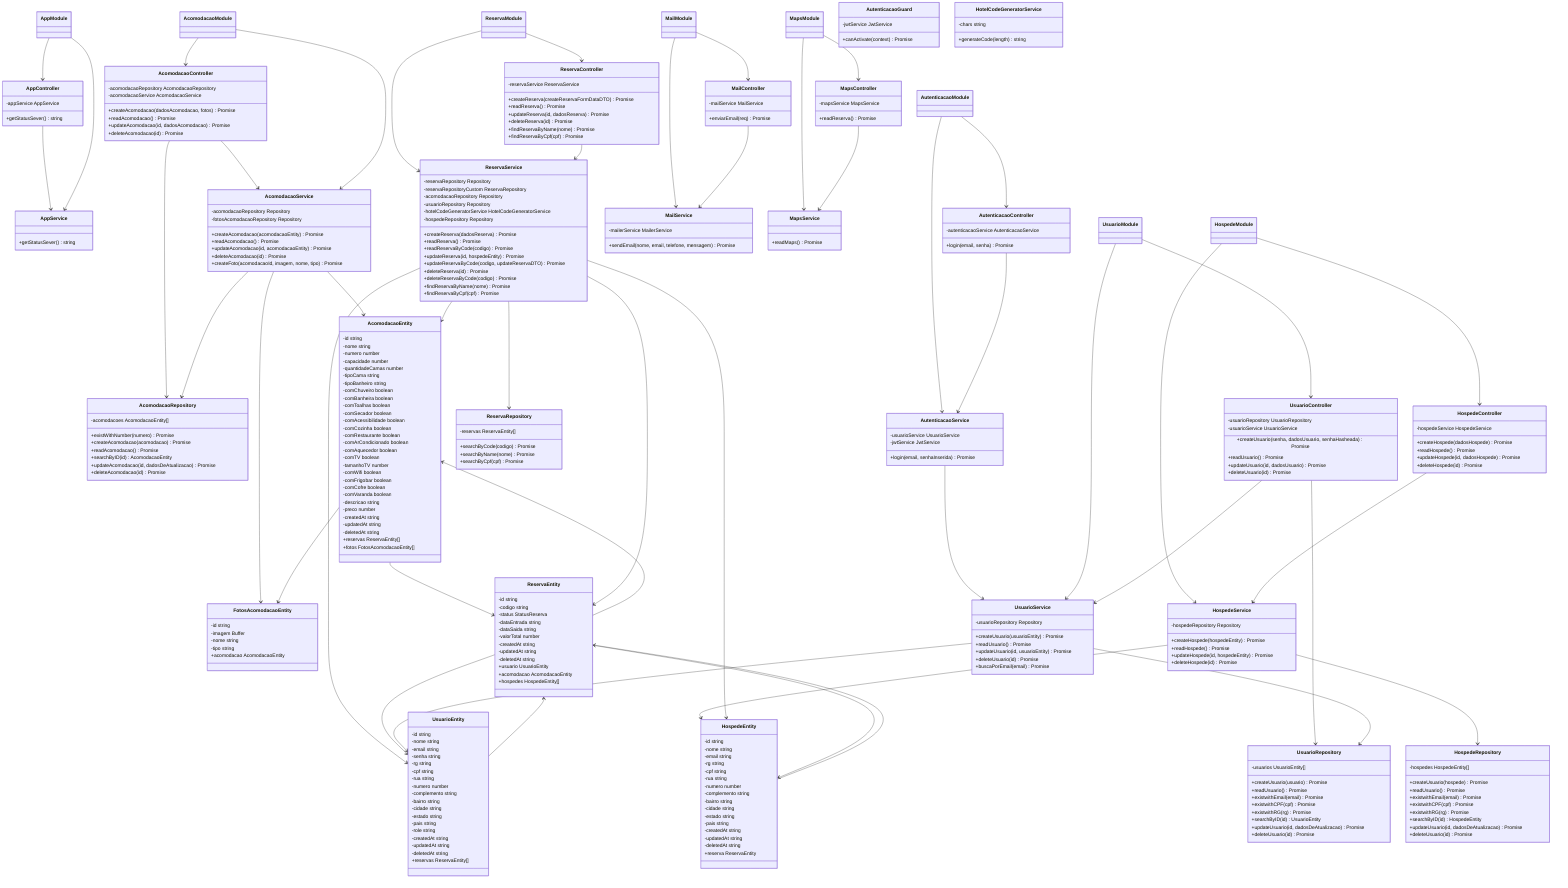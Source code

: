 classDiagram
    AppController --> AppService
    AppModule --> AppController
    AppModule --> AppService

    AcomodacaoController --> AcomodacaoService
    AcomodacaoController --> AcomodacaoRepository
    AcomodacaoModule --> AcomodacaoController
    AcomodacaoModule --> AcomodacaoService
    AcomodacaoService --> AcomodacaoRepository
    AcomodacaoService --> AcomodacaoEntity
    AcomodacaoService --> FotosAcomodacaoEntity
    AcomodacaoEntity --> ReservaEntity
    AcomodacaoEntity --> FotosAcomodacaoEntity

    AutenticacaoModule --> AutenticacaoController
    AutenticacaoModule --> AutenticacaoService
    AutenticacaoController --> AutenticacaoService
    AutenticacaoService --> UsuarioService

    HospedeModule --> HospedeController
    HospedeModule --> HospedeService
    HospedeController --> HospedeService
    HospedeService --> HospedeRepository
    HospedeService --> HospedeEntity
    HospedeEntity --> ReservaEntity

    MailModule --> MailController
    MailModule --> MailService
    MailController --> MailService

    MapsModule --> MapsController
    MapsModule --> MapsService
    MapsController --> MapsService

    ReservaModule --> ReservaController
    ReservaModule --> ReservaService
    ReservaController --> ReservaService
    ReservaService --> ReservaRepository
    ReservaService --> ReservaEntity
    ReservaService --> HospedeEntity
    ReservaService --> UsuarioEntity
    ReservaService --> AcomodacaoEntity
    ReservaEntity --> UsuarioEntity
    ReservaEntity --> AcomodacaoEntity
    ReservaEntity --> HospedeEntity

    UsuarioModule --> UsuarioController
    UsuarioModule --> UsuarioService
    UsuarioController --> UsuarioService
    UsuarioController --> UsuarioRepository
    UsuarioService --> UsuarioRepository
    UsuarioService --> UsuarioEntity
    UsuarioEntity --> ReservaEntity

    class AppController {
        -appService AppService
        +getStatusSever() string
    }
    class AppService {
        +getStatusSever() string
    }
    class AppModule {
    }
    class AcomodacaoController {
        -acomodacaoRepository AcomodacaoRepository
        -acomodacaoService AcomodacaoService
        +createAcomodacao(dadosAcomodacao, fotos) Promise
        +readAcomodacao() Promise
        +updateAcomodacao(id, dadosAcomodacao) Promise
        +deleteAcomodacao(id) Promise
    }
    class AcomodacaoEntity {
        -id string
        -nome string
        -numero number
        -capacidade number
        -quantidadeCamas number
        -tipoCama string
        -tipoBanheiro string
        -comChuveiro boolean
        -comBanheira boolean
        -comToalhas boolean
        -comSecador boolean
        -comAcessibilidade boolean
        -comCozinha boolean
        -comRestaurante boolean
        -comArCondicionado boolean
        -comAquecedor boolean
        -comTV boolean
        -tamanhoTV number
        -comWifi boolean
        -comFrigobar boolean
        -comCofre boolean
        -comVaranda boolean
        -descricao string
        -preco number
        -createdAt string
        -updatedAt string
        -deletedAt string
        +reservas ReservaEntity[]
        +fotos FotosAcomodacaoEntity[]
    }
    class AcomodacaoModule {
    }
    class AcomodacaoRepository {
        -acomodacoes AcomodacaoEntity[]
        +existWithNumber(numero) Promise
        +createAcomodacao(acomodacao) Promise
        +readAcomodacao() Promise
        +searchByID(id) AcomodacaoEntity
        +updateAcomodacao(id, dadosDeAtualizacao) Promise
        +deleteAcomodacao(id) Promise
    }
    class AcomodacaoService {
        -acomodacaoRepository Repository
        -fotosAcomodacaoRepository Repository
        +createAcomodacao(acomodacaoEntity) Promise
        +readAcomodacao() Promise
        +updateAcomodacao(id, acomodacaoEntity) Promise
        +deleteAcomodacao(id) Promise
        +createFoto(acomodacaoId, imagem, nome, tipo) Promise
    }
    class FotosAcomodacaoEntity {
        -id string
        -imagem Buffer
        -nome string
        -tipo string
        +acomodacao AcomodacaoEntity
    }
    class AutenticacaoController {
        -autenticacaoService AutenticacaoService
        +login(email, senha) Promise
    }
    class AutenticacaoGuard {
        -jwtService JwtService
        +canActivate(context) Promise
    }
    class AutenticacaoModule {
    }
    class AutenticacaoService {
        -usuarioService UsuarioService
        -jwtService JwtService
        +login(email, senhaInserida) Promise
    }
    class HospedeController {
        -hospedeService HospedeService
        +createHospede(dadosHospede) Promise
        +readHospede() Promise
        +updateHospede(id, dadosHospede) Promise
        +deleteHospede(id) Promise
    }
    class HospedeEntity {
        -id string
        -nome string
        -email string
        -rg string
        -cpf string
        -rua string
        -numero number
        -complemento string
        -bairro string
        -cidade string
        -estado string
        -pais string
        -createdAt string
        -updatedAt string
        -deletedAt string
        +reserva ReservaEntity
    }
    class HospedeModule {
    }
    class HospedeRepository {
        -hospedes HospedeEntity[]
        +createUsuario(hospede) Promise
        +readUsuario() Promise
        +existwithEmail(email) Promise
        +existwithCPF(cpf) Promise
        +existwithRG(rg) Promise
        +searchByID(id) HospedeEntity
        +updateUsuario(id, dadosDeAtualizacao) Promise
        +deleteUsuario(id) Promise
    }
    class HospedeService {
        -hospedeRepository Repository
        +createHospede(hospedeEntity) Promise
        +readHospede() Promise
        +updateHospede(id, hospedeEntity) Promise
        +deleteHospede(id) Promise
    }
    class MailController {
        -mailService MailService
        +enviarEmail(req) Promise
    }
    class MailModule {
    }
    class MailService {
        -mailerService MailerService
        +sendEmail(nome, email, telefone, mensagem) Promise
    }
    class MapsController {
        -mapsService MapsService
        +readReserva() Promise
    }
    class MapsModule {
    }
    class MapsService {
        +readMaps() Promise
    }
    class HotelCodeGeneratorService {
        -chars string
        +generateCode(length) string
    }
    class ReservaController {
        -reservaService ReservaService
        +createReserva(createReservaFormDataDTO) Promise
        +readReserva() Promise
        +updateReserva(id, dadosReserva) Promise
        +deleteReserva(id) Promise
        +findReservaByName(nome) Promise
        +findReservaByCpf(cpf) Promise
    }
    class ReservaEntity {
        -id string
        -codigo string
        -status StatusReserva
        -dataEntrada string
        -dataSaida string
        -valorTotal number
        -createdAt string
        -updatedAt string
        -deletedAt string
        +usuario UsuarioEntity
        +acomodacao AcomodacaoEntity
        +hospedes HospedeEntity[]
    }
    class ReservaModule {
    }
    class ReservaRepository {
        -reservas ReservaEntity[]
        +searchByCode(codigo) Promise
        +searchByName(nome) Promise
        +searchByCpf(cpf) Promise
    }
    class ReservaService {
        -reservaRepository Repository
        -reservaRepositoryCustom ReservaRepository
        -acomodacaoRepository Repository
        -usuarioRepository Repository
        -hotelCodeGeneratorService HotelCodeGeneratorService
        -hospedeRepository Repository
        +createReserva(dadosReserva) Promise
        +readReserva() Promise
        +readReservaByCode(codigo) Promise
        +updateReserva(id, hospedeEntity) Promise
        +updateReservaByCode(codigo, updateReservaDTO) Promise
        +deleteReserva(id) Promise
        +deleteReservaByCode(codigo) Promise
        +findReservaByName(nome) Promise
        +findReservaByCpf(cpf) Promise
    }
    class UsuarioController {
        -usuarioRepository UsuarioRepository
        -usuarioService UsuarioService
        +createUsuario(senha, dadosUsuario, senhaHasheada) Promise
        +readUsuario() Promise
        +updateUsuario(id, dadosUsuario) Promise
        +deleteUsuario(id) Promise
    }
    class UsuarioEntity {
        -id string
        -nome string
        -email string
        -senha string
        -rg string
        -cpf string
        -rua string
        -numero number
        -complemento string
        -bairro string
        -cidade string
        -estado string
        -pais string
        -role string
        -createdAt string
        -updatedAt string
        -deletedAt string
        +reservas ReservaEntity[]
    }
    class UsuarioModule {
    }
    class UsuarioRepository {
        -usuarios UsuarioEntity[]
        +createUsuario(usuario) Promise
        +readUsuario() Promise
        +existwithEmail(email) Promise
        +existwithCPF(cpf) Promise
        +existwithRG(rg) Promise
        +searchByID(id) UsuarioEntity
        +updateUsuario(id, dadosDeAtualizacao) Promise
        +deleteUsuario(id) Promise
    }
    class UsuarioService {
        -usuarioRepository Repository
        +createUsuario(usuarioEntity) Promise
        +readUsuario() Promise
        +updateUsuario(id, usuarioEntity) Promise
        +deleteUsuario(id) Promise
        +buscaPorEmail(email) Promise
    }